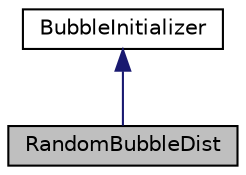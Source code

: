 digraph "RandomBubbleDist"
{
 // INTERACTIVE_SVG=YES
  edge [fontname="Helvetica",fontsize="10",labelfontname="Helvetica",labelfontsize="10"];
  node [fontname="Helvetica",fontsize="10",shape=record];
  Node2 [label="RandomBubbleDist",height=0.2,width=0.4,color="black", fillcolor="grey75", style="filled", fontcolor="black"];
  Node3 -> Node2 [dir="back",color="midnightblue",fontsize="10",style="solid",fontname="Helvetica"];
  Node3 [label="BubbleInitializer",height=0.2,width=0.4,color="black", fillcolor="white", style="filled",URL="$classBubbleInitializer.html",tooltip="An interface to initialize an initial configuration of Bubbles in the SubSystem. "];
}
